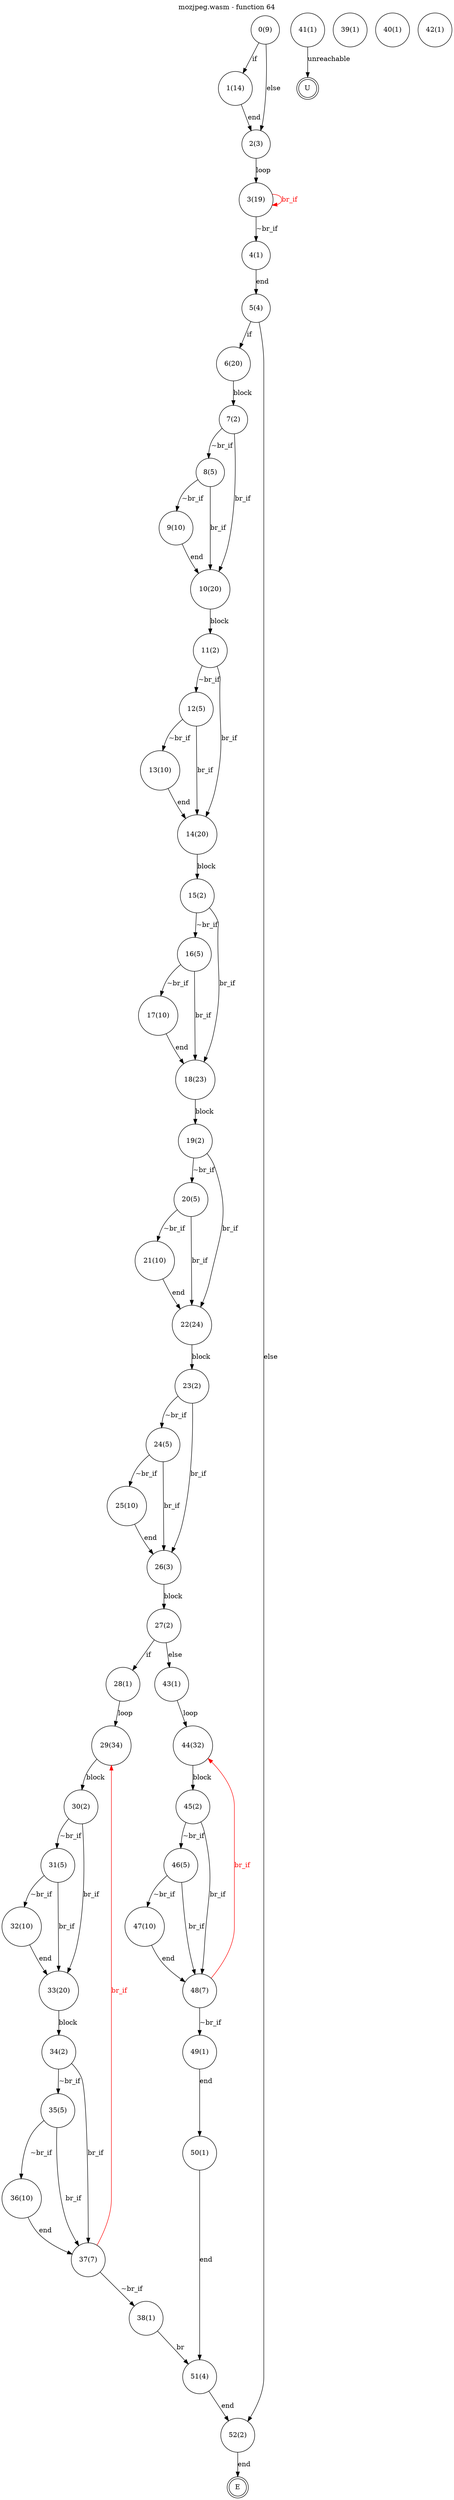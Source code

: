 digraph finite_state_machine {
    label = "mozjpeg.wasm - function 64"
    labelloc =  t
    labelfontsize = 16
    labelfontcolor = black
    labelfontname = "Helvetica"
    node [shape = doublecircle]; E U ;
node [shape=circle, fontcolor=black, style="", label="0(9)"]0
node [shape=circle, fontcolor=black, style="", label="1(14)"]1
node [shape=circle, fontcolor=black, style="", label="2(3)"]2
node [shape=circle, fontcolor=black, style="", label="3(19)"]3
node [shape=circle, fontcolor=black, style="", label="4(1)"]4
node [shape=circle, fontcolor=black, style="", label="5(4)"]5
node [shape=circle, fontcolor=black, style="", label="6(20)"]6
node [shape=circle, fontcolor=black, style="", label="7(2)"]7
node [shape=circle, fontcolor=black, style="", label="8(5)"]8
node [shape=circle, fontcolor=black, style="", label="9(10)"]9
node [shape=circle, fontcolor=black, style="", label="10(20)"]10
node [shape=circle, fontcolor=black, style="", label="11(2)"]11
node [shape=circle, fontcolor=black, style="", label="12(5)"]12
node [shape=circle, fontcolor=black, style="", label="13(10)"]13
node [shape=circle, fontcolor=black, style="", label="14(20)"]14
node [shape=circle, fontcolor=black, style="", label="15(2)"]15
node [shape=circle, fontcolor=black, style="", label="16(5)"]16
node [shape=circle, fontcolor=black, style="", label="17(10)"]17
node [shape=circle, fontcolor=black, style="", label="18(23)"]18
node [shape=circle, fontcolor=black, style="", label="19(2)"]19
node [shape=circle, fontcolor=black, style="", label="20(5)"]20
node [shape=circle, fontcolor=black, style="", label="21(10)"]21
node [shape=circle, fontcolor=black, style="", label="22(24)"]22
node [shape=circle, fontcolor=black, style="", label="23(2)"]23
node [shape=circle, fontcolor=black, style="", label="24(5)"]24
node [shape=circle, fontcolor=black, style="", label="25(10)"]25
node [shape=circle, fontcolor=black, style="", label="26(3)"]26
node [shape=circle, fontcolor=black, style="", label="27(2)"]27
node [shape=circle, fontcolor=black, style="", label="28(1)"]28
node [shape=circle, fontcolor=black, style="", label="29(34)"]29
node [shape=circle, fontcolor=black, style="", label="30(2)"]30
node [shape=circle, fontcolor=black, style="", label="31(5)"]31
node [shape=circle, fontcolor=black, style="", label="32(10)"]32
node [shape=circle, fontcolor=black, style="", label="33(20)"]33
node [shape=circle, fontcolor=black, style="", label="34(2)"]34
node [shape=circle, fontcolor=black, style="", label="35(5)"]35
node [shape=circle, fontcolor=black, style="", label="36(10)"]36
node [shape=circle, fontcolor=black, style="", label="37(7)"]37
node [shape=circle, fontcolor=black, style="", label="38(1)"]38
node [shape=circle, fontcolor=black, style="", label="39(1)"]39
node [shape=circle, fontcolor=black, style="", label="40(1)"]40
node [shape=circle, fontcolor=black, style="", label="41(1)"]41
node [shape=circle, fontcolor=black, style="", label="42(1)"]42
node [shape=circle, fontcolor=black, style="", label="43(1)"]43
node [shape=circle, fontcolor=black, style="", label="44(32)"]44
node [shape=circle, fontcolor=black, style="", label="45(2)"]45
node [shape=circle, fontcolor=black, style="", label="46(5)"]46
node [shape=circle, fontcolor=black, style="", label="47(10)"]47
node [shape=circle, fontcolor=black, style="", label="48(7)"]48
node [shape=circle, fontcolor=black, style="", label="49(1)"]49
node [shape=circle, fontcolor=black, style="", label="50(1)"]50
node [shape=circle, fontcolor=black, style="", label="51(4)"]51
node [shape=circle, fontcolor=black, style="", label="52(2)"]52
node [shape=circle, fontcolor=black, style="", label="E"]E
node [shape=circle, fontcolor=black, style="", label="U"]U
    0 -> 1[label="if"];
    0 -> 2[label="else"];
    1 -> 2[label="end"];
    2 -> 3[label="loop"];
    3 -> 4[label="~br_if"];
    3 -> 3[color="red" fontcolor="red" label="br_if"];
    4 -> 5[label="end"];
    5 -> 6[label="if"];
    5 -> 52[label="else"];
    6 -> 7[label="block"];
    7 -> 8[label="~br_if"];
    7 -> 10[label="br_if"];
    8 -> 9[label="~br_if"];
    8 -> 10[label="br_if"];
    9 -> 10[label="end"];
    10 -> 11[label="block"];
    11 -> 12[label="~br_if"];
    11 -> 14[label="br_if"];
    12 -> 13[label="~br_if"];
    12 -> 14[label="br_if"];
    13 -> 14[label="end"];
    14 -> 15[label="block"];
    15 -> 16[label="~br_if"];
    15 -> 18[label="br_if"];
    16 -> 17[label="~br_if"];
    16 -> 18[label="br_if"];
    17 -> 18[label="end"];
    18 -> 19[label="block"];
    19 -> 20[label="~br_if"];
    19 -> 22[label="br_if"];
    20 -> 21[label="~br_if"];
    20 -> 22[label="br_if"];
    21 -> 22[label="end"];
    22 -> 23[label="block"];
    23 -> 24[label="~br_if"];
    23 -> 26[label="br_if"];
    24 -> 25[label="~br_if"];
    24 -> 26[label="br_if"];
    25 -> 26[label="end"];
    26 -> 27[label="block"];
    27 -> 28[label="if"];
    27 -> 43[label="else"];
    28 -> 29[label="loop"];
    29 -> 30[label="block"];
    30 -> 31[label="~br_if"];
    30 -> 33[label="br_if"];
    31 -> 32[label="~br_if"];
    31 -> 33[label="br_if"];
    32 -> 33[label="end"];
    33 -> 34[label="block"];
    34 -> 35[label="~br_if"];
    34 -> 37[label="br_if"];
    35 -> 36[label="~br_if"];
    35 -> 37[label="br_if"];
    36 -> 37[label="end"];
    37 -> 38[label="~br_if"];
    37 -> 29[color="red" fontcolor="red" label="br_if"];
    38 -> 51[label="br"];
    41 -> U[label="unreachable"];
    43 -> 44[label="loop"];
    44 -> 45[label="block"];
    45 -> 46[label="~br_if"];
    45 -> 48[label="br_if"];
    46 -> 47[label="~br_if"];
    46 -> 48[label="br_if"];
    47 -> 48[label="end"];
    48 -> 49[label="~br_if"];
    48 -> 44[color="red" fontcolor="red" label="br_if"];
    49 -> 50[label="end"];
    50 -> 51[label="end"];
    51 -> 52[label="end"];
    52 -> E[label="end"];
}
